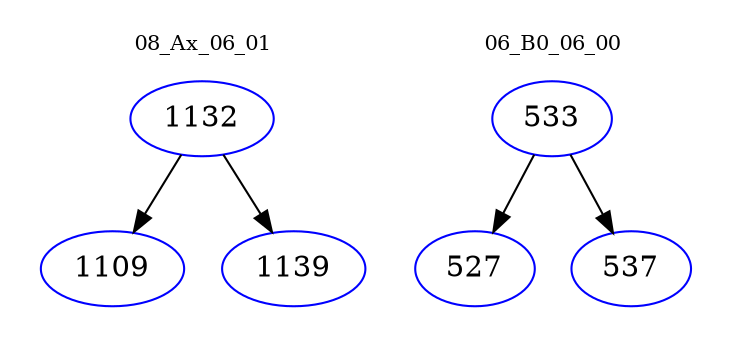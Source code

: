 digraph{
subgraph cluster_0 {
color = white
label = "08_Ax_06_01";
fontsize=10;
T0_1132 [label="1132", color="blue"]
T0_1132 -> T0_1109 [color="black"]
T0_1109 [label="1109", color="blue"]
T0_1132 -> T0_1139 [color="black"]
T0_1139 [label="1139", color="blue"]
}
subgraph cluster_1 {
color = white
label = "06_B0_06_00";
fontsize=10;
T1_533 [label="533", color="blue"]
T1_533 -> T1_527 [color="black"]
T1_527 [label="527", color="blue"]
T1_533 -> T1_537 [color="black"]
T1_537 [label="537", color="blue"]
}
}
